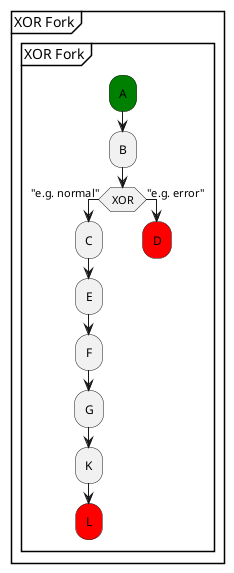 /'

Tutorial - Exclusive OR Fork Topology
  
'/

@startuml 
partition "XOR Fork" {
group "XOR Fork"
      #green:A;
      :B;
  if (XOR) then ("e.g. normal")
      :C;
      :E;
      :F;
      :G;
      :K;
      #red:L;
      detach
  else ("e.g. error")
      #red:D;
      detach
  endif
end group
}      
@enduml
